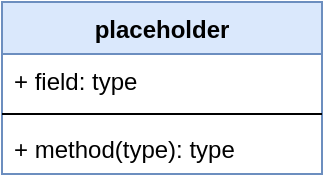 <mxfile version="11.3.0" type="device" pages="1"><diagram id="dybpW00-_TdZ5VtWlGkc" name="Page-1"><mxGraphModel dx="1422" dy="822" grid="1" gridSize="10" guides="1" tooltips="1" connect="1" arrows="1" fold="1" page="1" pageScale="1" pageWidth="850" pageHeight="1100" math="0" shadow="0"><root><mxCell id="0"/><mxCell id="1" parent="0"/><mxCell id="nBAU0Q4SAwZSGsGo_II8-1" value="placeholder" style="swimlane;fontStyle=1;align=center;verticalAlign=top;childLayout=stackLayout;horizontal=1;startSize=26;horizontalStack=0;resizeParent=1;resizeParentMax=0;resizeLast=0;collapsible=1;marginBottom=0;fillColor=#dae8fc;strokeColor=#6c8ebf;" vertex="1" parent="1"><mxGeometry x="390" y="330" width="160" height="86" as="geometry"/></mxCell><mxCell id="nBAU0Q4SAwZSGsGo_II8-2" value="+ field: type" style="text;strokeColor=none;fillColor=none;align=left;verticalAlign=top;spacingLeft=4;spacingRight=4;overflow=hidden;rotatable=0;points=[[0,0.5],[1,0.5]];portConstraint=eastwest;" vertex="1" parent="nBAU0Q4SAwZSGsGo_II8-1"><mxGeometry y="26" width="160" height="26" as="geometry"/></mxCell><mxCell id="nBAU0Q4SAwZSGsGo_II8-3" value="" style="line;strokeWidth=1;fillColor=none;align=left;verticalAlign=middle;spacingTop=-1;spacingLeft=3;spacingRight=3;rotatable=0;labelPosition=right;points=[];portConstraint=eastwest;" vertex="1" parent="nBAU0Q4SAwZSGsGo_II8-1"><mxGeometry y="52" width="160" height="8" as="geometry"/></mxCell><mxCell id="nBAU0Q4SAwZSGsGo_II8-4" value="+ method(type): type" style="text;strokeColor=none;fillColor=none;align=left;verticalAlign=top;spacingLeft=4;spacingRight=4;overflow=hidden;rotatable=0;points=[[0,0.5],[1,0.5]];portConstraint=eastwest;" vertex="1" parent="nBAU0Q4SAwZSGsGo_II8-1"><mxGeometry y="60" width="160" height="26" as="geometry"/></mxCell></root></mxGraphModel></diagram></mxfile>